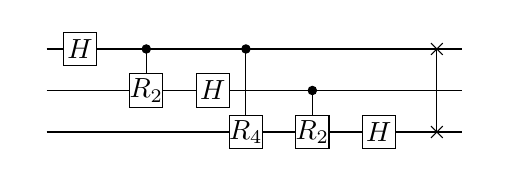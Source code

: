 \begin{tikzpicture}[scale=1.0,x=1pt,y=1pt]
\filldraw[color=white] (0.0, -7.5) rectangle (150.0, 37.5);
% Drawing wires
% Line 1: a W {} {}
\draw[color=black] (0.0,30.0) -- (150.0,30.0);
\draw[color=black] (0.0,30.0) node[left] {${}$};
% Line 2: b W {} {}
\draw[color=black] (0.0,15.0) -- (150.0,15.0);
\draw[color=black] (0.0,15.0) node[left] {${}$};
% Line 3: c W {} {}
\draw[color=black] (0.0,0.0) -- (150.0,0.0);
\draw[color=black] (0.0,0.0) node[left] {${}$};
% Done with wires; drawing gates
% Line 4: a H
\begin{scope}
\draw[fill=white] (12.0, 30.0) +(-45.0:8.485pt and 8.485pt) -- +(45.0:8.485pt and 8.485pt) -- +(135.0:8.485pt and 8.485pt) -- +(225.0:8.485pt and 8.485pt) -- cycle;
\clip (12.0, 30.0) +(-45.0:8.485pt and 8.485pt) -- +(45.0:8.485pt and 8.485pt) -- +(135.0:8.485pt and 8.485pt) -- +(225.0:8.485pt and 8.485pt) -- cycle;
\draw (12.0, 30.0) node {$H$};
\end{scope}
% Line 5: b G $R_2$ a
\draw (36.0,30.0) -- (36.0,15.0);
\begin{scope}
\draw[fill=white] (36.0, 15.0) +(-45.0:8.485pt and 8.485pt) -- +(45.0:8.485pt and 8.485pt) -- +(135.0:8.485pt and 8.485pt) -- +(225.0:8.485pt and 8.485pt) -- cycle;
\clip (36.0, 15.0) +(-45.0:8.485pt and 8.485pt) -- +(45.0:8.485pt and 8.485pt) -- +(135.0:8.485pt and 8.485pt) -- +(225.0:8.485pt and 8.485pt) -- cycle;
\draw (36.0, 15.0) node {$R_2$};
\end{scope}
\filldraw (36.0, 30.0) circle(1.5pt);
% Line 6: b H
\begin{scope}
\draw[fill=white] (60.0, 15.0) +(-45.0:8.485pt and 8.485pt) -- +(45.0:8.485pt and 8.485pt) -- +(135.0:8.485pt and 8.485pt) -- +(225.0:8.485pt and 8.485pt) -- cycle;
\clip (60.0, 15.0) +(-45.0:8.485pt and 8.485pt) -- +(45.0:8.485pt and 8.485pt) -- +(135.0:8.485pt and 8.485pt) -- +(225.0:8.485pt and 8.485pt) -- cycle;
\draw (60.0, 15.0) node {$H$};
\end{scope}
% Line 7: c G $R_4$ a
\draw (72.0,30.0) -- (72.0,0.0);
\begin{scope}
\draw[fill=white] (72.0, -0.0) +(-45.0:8.485pt and 8.485pt) -- +(45.0:8.485pt and 8.485pt) -- +(135.0:8.485pt and 8.485pt) -- +(225.0:8.485pt and 8.485pt) -- cycle;
\clip (72.0, -0.0) +(-45.0:8.485pt and 8.485pt) -- +(45.0:8.485pt and 8.485pt) -- +(135.0:8.485pt and 8.485pt) -- +(225.0:8.485pt and 8.485pt) -- cycle;
\draw (72.0, -0.0) node {$R_4$};
\end{scope}
\filldraw (72.0, 30.0) circle(1.5pt);
% Line 8: c G $R_2$ b
\draw (96.0,15.0) -- (96.0,0.0);
\begin{scope}
\draw[fill=white] (96.0, -0.0) +(-45.0:8.485pt and 8.485pt) -- +(45.0:8.485pt and 8.485pt) -- +(135.0:8.485pt and 8.485pt) -- +(225.0:8.485pt and 8.485pt) -- cycle;
\clip (96.0, -0.0) +(-45.0:8.485pt and 8.485pt) -- +(45.0:8.485pt and 8.485pt) -- +(135.0:8.485pt and 8.485pt) -- +(225.0:8.485pt and 8.485pt) -- cycle;
\draw (96.0, -0.0) node {$R_2$};
\end{scope}
\filldraw (96.0, 15.0) circle(1.5pt);
% Line 9: c H
\begin{scope}
\draw[fill=white] (120.0, -0.0) +(-45.0:8.485pt and 8.485pt) -- +(45.0:8.485pt and 8.485pt) -- +(135.0:8.485pt and 8.485pt) -- +(225.0:8.485pt and 8.485pt) -- cycle;
\clip (120.0, -0.0) +(-45.0:8.485pt and 8.485pt) -- +(45.0:8.485pt and 8.485pt) -- +(135.0:8.485pt and 8.485pt) -- +(225.0:8.485pt and 8.485pt) -- cycle;
\draw (120.0, -0.0) node {$H$};
\end{scope}
% Line 10: a c SWAP
\draw (141.0,30.0) -- (141.0,0.0);
\begin{scope}
\draw (138.879, 27.879) -- (143.121, 32.121);
\draw (138.879, 32.121) -- (143.121, 27.879);
\end{scope}
\begin{scope}
\draw (138.879, -2.121) -- (143.121, 2.121);
\draw (138.879, 2.121) -- (143.121, -2.121);
\end{scope}
% Done with gates; drawing ending labels
\draw[color=black] (150.0,30.0) node[right] {${}$};
\draw[color=black] (150.0,15.0) node[right] {${}$};
\draw[color=black] (150.0,0.0) node[right] {${}$};
% Done with ending labels; drawing cut lines and comments
% Done with comments
\end{tikzpicture}
